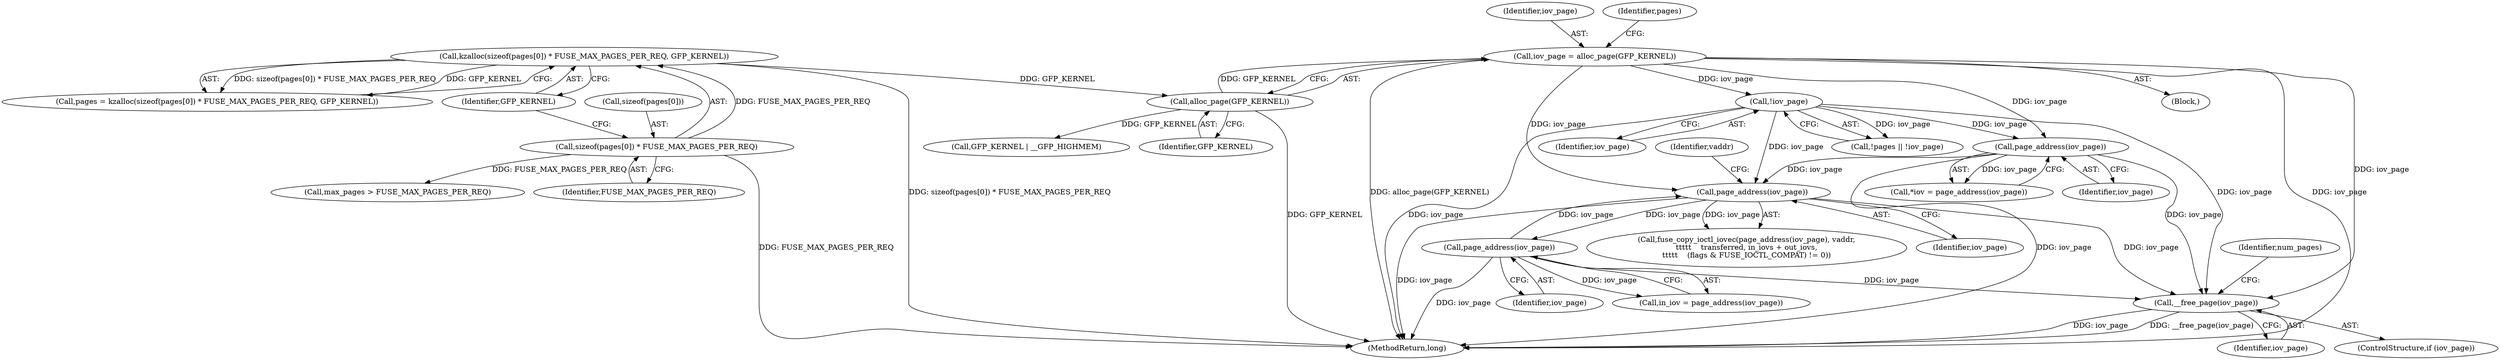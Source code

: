 digraph "0_linux_7572777eef78ebdee1ecb7c258c0ef94d35bad16@API" {
"1000646" [label="(Call,__free_page(iov_page))"];
"1000186" [label="(Call,iov_page = alloc_page(GFP_KERNEL))"];
"1000188" [label="(Call,alloc_page(GFP_KERNEL))"];
"1000178" [label="(Call,kzalloc(sizeof(pages[0]) * FUSE_MAX_PAGES_PER_REQ, GFP_KERNEL))"];
"1000179" [label="(Call,sizeof(pages[0]) * FUSE_MAX_PAGES_PER_REQ)"];
"1000194" [label="(Call,!iov_page)"];
"1000595" [label="(Call,page_address(iov_page))"];
"1000575" [label="(Call,page_address(iov_page))"];
"1000206" [label="(Call,page_address(iov_page))"];
"1000191" [label="(Call,!pages || !iov_page)"];
"1000596" [label="(Identifier,iov_page)"];
"1000176" [label="(Call,pages = kzalloc(sizeof(pages[0]) * FUSE_MAX_PAGES_PER_REQ, GFP_KERNEL))"];
"1000593" [label="(Call,in_iov = page_address(iov_page))"];
"1000195" [label="(Identifier,iov_page)"];
"1000113" [label="(Block,)"];
"1000296" [label="(Call,GFP_KERNEL | __GFP_HIGHMEM)"];
"1000179" [label="(Call,sizeof(pages[0]) * FUSE_MAX_PAGES_PER_REQ)"];
"1000575" [label="(Call,page_address(iov_page))"];
"1000194" [label="(Call,!iov_page)"];
"1000180" [label="(Call,sizeof(pages[0]))"];
"1000206" [label="(Call,page_address(iov_page))"];
"1000187" [label="(Identifier,iov_page)"];
"1000647" [label="(Identifier,iov_page)"];
"1000207" [label="(Identifier,iov_page)"];
"1000649" [label="(Identifier,num_pages)"];
"1000186" [label="(Call,iov_page = alloc_page(GFP_KERNEL))"];
"1000193" [label="(Identifier,pages)"];
"1000664" [label="(MethodReturn,long)"];
"1000595" [label="(Call,page_address(iov_page))"];
"1000178" [label="(Call,kzalloc(sizeof(pages[0]) * FUSE_MAX_PAGES_PER_REQ, GFP_KERNEL))"];
"1000646" [label="(Call,__free_page(iov_page))"];
"1000644" [label="(ControlStructure,if (iov_page))"];
"1000574" [label="(Call,fuse_copy_ioctl_iovec(page_address(iov_page), vaddr,\n\t\t\t\t\t    transferred, in_iovs + out_iovs,\n\t\t\t\t\t    (flags & FUSE_IOCTL_COMPAT) != 0))"];
"1000185" [label="(Identifier,GFP_KERNEL)"];
"1000188" [label="(Call,alloc_page(GFP_KERNEL))"];
"1000282" [label="(Call,max_pages > FUSE_MAX_PAGES_PER_REQ)"];
"1000204" [label="(Call,*iov = page_address(iov_page))"];
"1000576" [label="(Identifier,iov_page)"];
"1000184" [label="(Identifier,FUSE_MAX_PAGES_PER_REQ)"];
"1000189" [label="(Identifier,GFP_KERNEL)"];
"1000577" [label="(Identifier,vaddr)"];
"1000646" -> "1000644"  [label="AST: "];
"1000646" -> "1000647"  [label="CFG: "];
"1000647" -> "1000646"  [label="AST: "];
"1000649" -> "1000646"  [label="CFG: "];
"1000646" -> "1000664"  [label="DDG: __free_page(iov_page)"];
"1000646" -> "1000664"  [label="DDG: iov_page"];
"1000186" -> "1000646"  [label="DDG: iov_page"];
"1000194" -> "1000646"  [label="DDG: iov_page"];
"1000595" -> "1000646"  [label="DDG: iov_page"];
"1000206" -> "1000646"  [label="DDG: iov_page"];
"1000575" -> "1000646"  [label="DDG: iov_page"];
"1000186" -> "1000113"  [label="AST: "];
"1000186" -> "1000188"  [label="CFG: "];
"1000187" -> "1000186"  [label="AST: "];
"1000188" -> "1000186"  [label="AST: "];
"1000193" -> "1000186"  [label="CFG: "];
"1000186" -> "1000664"  [label="DDG: alloc_page(GFP_KERNEL)"];
"1000186" -> "1000664"  [label="DDG: iov_page"];
"1000188" -> "1000186"  [label="DDG: GFP_KERNEL"];
"1000186" -> "1000194"  [label="DDG: iov_page"];
"1000186" -> "1000206"  [label="DDG: iov_page"];
"1000186" -> "1000575"  [label="DDG: iov_page"];
"1000188" -> "1000189"  [label="CFG: "];
"1000189" -> "1000188"  [label="AST: "];
"1000188" -> "1000664"  [label="DDG: GFP_KERNEL"];
"1000178" -> "1000188"  [label="DDG: GFP_KERNEL"];
"1000188" -> "1000296"  [label="DDG: GFP_KERNEL"];
"1000178" -> "1000176"  [label="AST: "];
"1000178" -> "1000185"  [label="CFG: "];
"1000179" -> "1000178"  [label="AST: "];
"1000185" -> "1000178"  [label="AST: "];
"1000176" -> "1000178"  [label="CFG: "];
"1000178" -> "1000664"  [label="DDG: sizeof(pages[0]) * FUSE_MAX_PAGES_PER_REQ"];
"1000178" -> "1000176"  [label="DDG: sizeof(pages[0]) * FUSE_MAX_PAGES_PER_REQ"];
"1000178" -> "1000176"  [label="DDG: GFP_KERNEL"];
"1000179" -> "1000178"  [label="DDG: FUSE_MAX_PAGES_PER_REQ"];
"1000179" -> "1000184"  [label="CFG: "];
"1000180" -> "1000179"  [label="AST: "];
"1000184" -> "1000179"  [label="AST: "];
"1000185" -> "1000179"  [label="CFG: "];
"1000179" -> "1000664"  [label="DDG: FUSE_MAX_PAGES_PER_REQ"];
"1000179" -> "1000282"  [label="DDG: FUSE_MAX_PAGES_PER_REQ"];
"1000194" -> "1000191"  [label="AST: "];
"1000194" -> "1000195"  [label="CFG: "];
"1000195" -> "1000194"  [label="AST: "];
"1000191" -> "1000194"  [label="CFG: "];
"1000194" -> "1000664"  [label="DDG: iov_page"];
"1000194" -> "1000191"  [label="DDG: iov_page"];
"1000194" -> "1000206"  [label="DDG: iov_page"];
"1000194" -> "1000575"  [label="DDG: iov_page"];
"1000595" -> "1000593"  [label="AST: "];
"1000595" -> "1000596"  [label="CFG: "];
"1000596" -> "1000595"  [label="AST: "];
"1000593" -> "1000595"  [label="CFG: "];
"1000595" -> "1000664"  [label="DDG: iov_page"];
"1000595" -> "1000575"  [label="DDG: iov_page"];
"1000595" -> "1000593"  [label="DDG: iov_page"];
"1000575" -> "1000595"  [label="DDG: iov_page"];
"1000575" -> "1000574"  [label="AST: "];
"1000575" -> "1000576"  [label="CFG: "];
"1000576" -> "1000575"  [label="AST: "];
"1000577" -> "1000575"  [label="CFG: "];
"1000575" -> "1000664"  [label="DDG: iov_page"];
"1000575" -> "1000574"  [label="DDG: iov_page"];
"1000206" -> "1000575"  [label="DDG: iov_page"];
"1000206" -> "1000204"  [label="AST: "];
"1000206" -> "1000207"  [label="CFG: "];
"1000207" -> "1000206"  [label="AST: "];
"1000204" -> "1000206"  [label="CFG: "];
"1000206" -> "1000664"  [label="DDG: iov_page"];
"1000206" -> "1000204"  [label="DDG: iov_page"];
}
